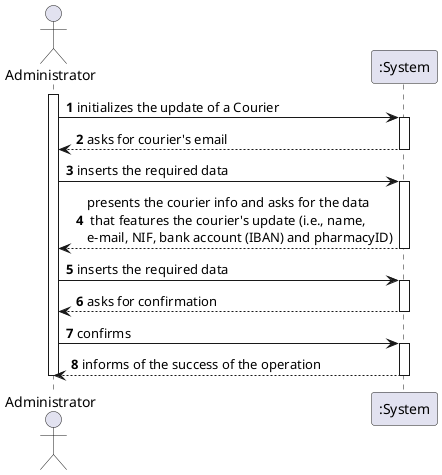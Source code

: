 @startuml
autonumber
actor "Administrator" as ADM

activate ADM
ADM -> ":System" : initializes the update of a Courier
activate ":System"
":System" --> ADM : asks for courier's email
deactivate ":System"


ADM -> ":System" : inserts the required data
activate ":System"
":System" --> ADM : presents the courier info and asks for the data\n that features the courier's update (i.e., name, \ne-mail, NIF, bank account (IBAN) and pharmacyID)
deactivate ":System"

ADM -> ":System" : inserts the required data
activate ":System"
":System" --> ADM : asks for confirmation
deactivate ":System"

ADM -> ":System" : confirms
activate ":System"
":System" --> ADM : informs of the success of the operation
deactivate ":System"
deactivate ADM
@enduml
